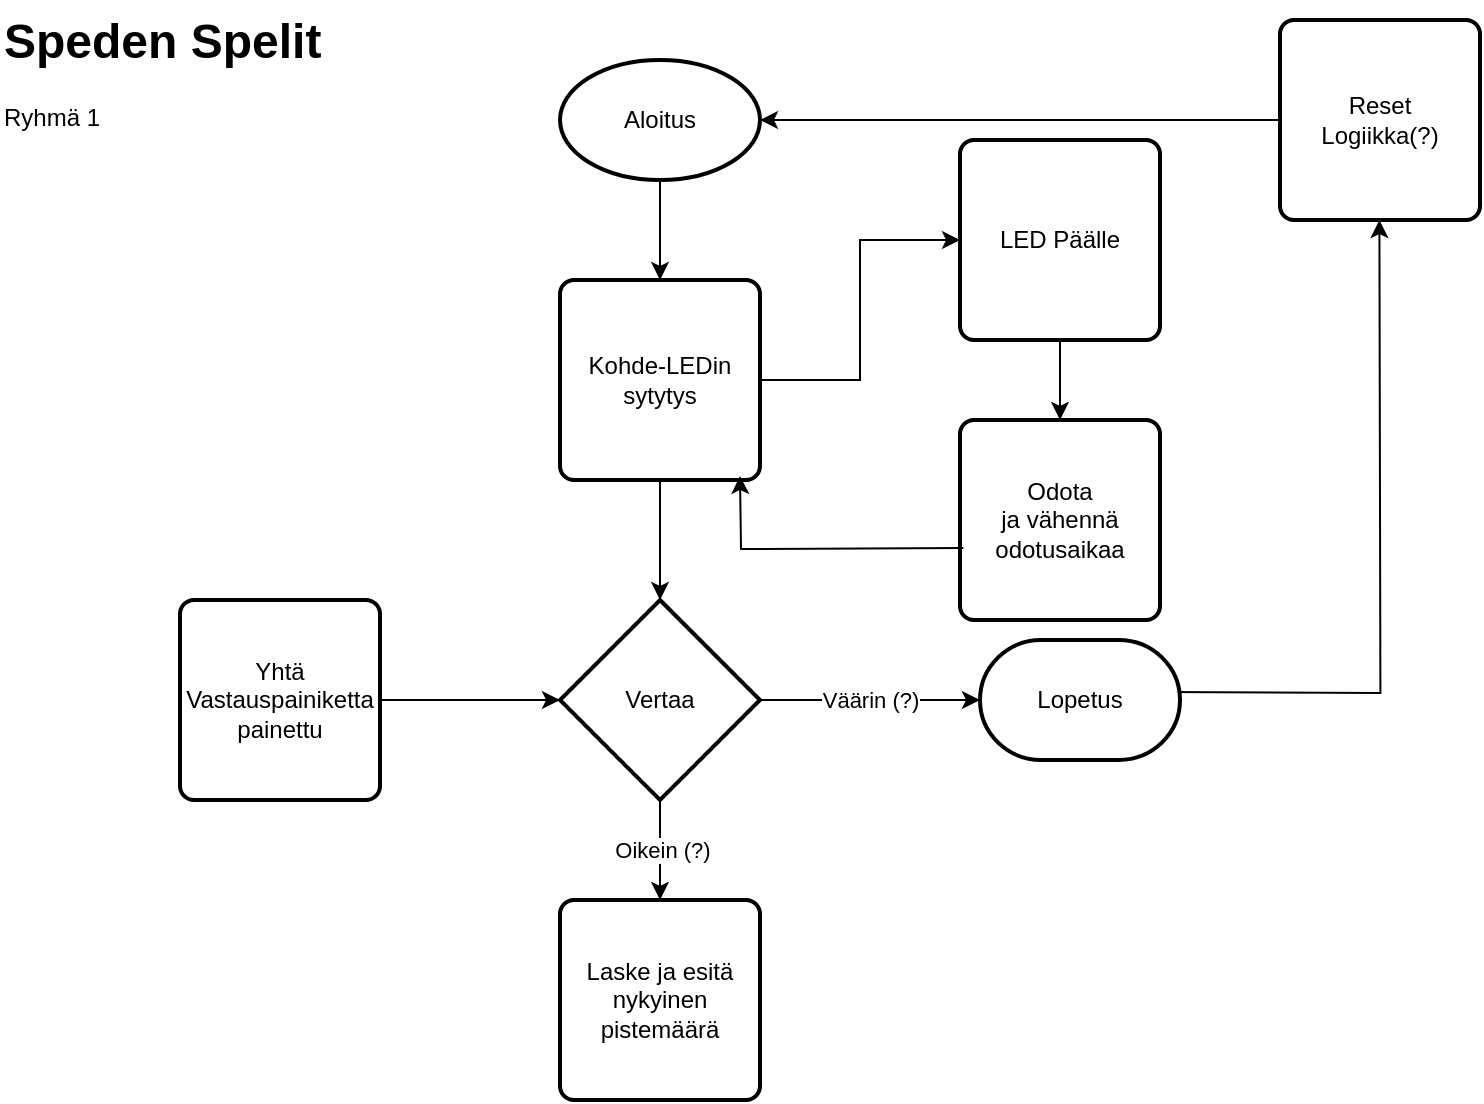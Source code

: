 <mxfile version="24.7.16">
  <diagram name="Page-1" id="LNkP2DhkYTBUMdGbB9Hj">
    <mxGraphModel dx="1203" dy="543" grid="1" gridSize="10" guides="1" tooltips="1" connect="1" arrows="1" fold="1" page="1" pageScale="1" pageWidth="827" pageHeight="1169" math="0" shadow="0">
      <root>
        <mxCell id="0" />
        <mxCell id="1" parent="0" />
        <mxCell id="wXUs5NrSjvULmvZoKJhY-1" value="" style="edgeStyle=orthogonalEdgeStyle;rounded=0;orthogonalLoop=1;jettySize=auto;html=1;" parent="1" source="wXUs5NrSjvULmvZoKJhY-2" target="wXUs5NrSjvULmvZoKJhY-5" edge="1">
          <mxGeometry relative="1" as="geometry" />
        </mxCell>
        <mxCell id="wXUs5NrSjvULmvZoKJhY-2" value="Aloitus" style="strokeWidth=2;html=1;shape=mxgraph.flowchart.start_1;whiteSpace=wrap;" parent="1" vertex="1">
          <mxGeometry x="300" y="30" width="100" height="60" as="geometry" />
        </mxCell>
        <mxCell id="wXUs5NrSjvULmvZoKJhY-3" style="edgeStyle=orthogonalEdgeStyle;rounded=0;orthogonalLoop=1;jettySize=auto;html=1;" parent="1" source="wXUs5NrSjvULmvZoKJhY-5" target="wXUs5NrSjvULmvZoKJhY-7" edge="1">
          <mxGeometry relative="1" as="geometry">
            <mxPoint x="350" y="320" as="targetPoint" />
          </mxGeometry>
        </mxCell>
        <mxCell id="wXUs5NrSjvULmvZoKJhY-4" style="edgeStyle=orthogonalEdgeStyle;rounded=0;orthogonalLoop=1;jettySize=auto;html=1;entryX=0.5;entryY=0;entryDx=0;entryDy=0;" parent="1" source="wXUs5NrSjvULmvZoKJhY-5" edge="1">
          <mxGeometry relative="1" as="geometry">
            <mxPoint x="350" y="300" as="targetPoint" />
          </mxGeometry>
        </mxCell>
        <mxCell id="wXUs5NrSjvULmvZoKJhY-5" value="Kohde-LEDin&lt;br&gt;sytytys" style="rounded=1;whiteSpace=wrap;html=1;absoluteArcSize=1;arcSize=14;strokeWidth=2;" parent="1" vertex="1">
          <mxGeometry x="300" y="140" width="100" height="100" as="geometry" />
        </mxCell>
        <mxCell id="wXUs5NrSjvULmvZoKJhY-6" value="" style="edgeStyle=orthogonalEdgeStyle;rounded=0;orthogonalLoop=1;jettySize=auto;html=1;" parent="1" source="wXUs5NrSjvULmvZoKJhY-7" target="wXUs5NrSjvULmvZoKJhY-19" edge="1">
          <mxGeometry relative="1" as="geometry" />
        </mxCell>
        <mxCell id="wXUs5NrSjvULmvZoKJhY-7" value="LED Päälle" style="rounded=1;whiteSpace=wrap;html=1;absoluteArcSize=1;arcSize=14;strokeWidth=2;" parent="1" vertex="1">
          <mxGeometry x="500" y="70" width="100" height="100" as="geometry" />
        </mxCell>
        <mxCell id="wXUs5NrSjvULmvZoKJhY-8" value="" style="edgeStyle=orthogonalEdgeStyle;rounded=0;orthogonalLoop=1;jettySize=auto;html=1;" parent="1" source="wXUs5NrSjvULmvZoKJhY-9" target="wXUs5NrSjvULmvZoKJhY-13" edge="1">
          <mxGeometry relative="1" as="geometry" />
        </mxCell>
        <mxCell id="wXUs5NrSjvULmvZoKJhY-9" value="Yhtä Vastauspainiketta&lt;br&gt;painettu" style="rounded=1;whiteSpace=wrap;html=1;absoluteArcSize=1;arcSize=14;strokeWidth=2;" parent="1" vertex="1">
          <mxGeometry x="110" y="300" width="100" height="100" as="geometry" />
        </mxCell>
        <mxCell id="wXUs5NrSjvULmvZoKJhY-10" value="Väärin (?)" style="edgeStyle=orthogonalEdgeStyle;rounded=0;orthogonalLoop=1;jettySize=auto;html=1;" parent="1" source="wXUs5NrSjvULmvZoKJhY-13" target="wXUs5NrSjvULmvZoKJhY-16" edge="1">
          <mxGeometry relative="1" as="geometry" />
        </mxCell>
        <mxCell id="wXUs5NrSjvULmvZoKJhY-11" value="" style="edgeStyle=orthogonalEdgeStyle;rounded=0;orthogonalLoop=1;jettySize=auto;html=1;" parent="1" source="wXUs5NrSjvULmvZoKJhY-13" target="wXUs5NrSjvULmvZoKJhY-14" edge="1">
          <mxGeometry relative="1" as="geometry" />
        </mxCell>
        <mxCell id="wXUs5NrSjvULmvZoKJhY-12" value="Oikein (?)" style="edgeLabel;html=1;align=center;verticalAlign=middle;resizable=0;points=[];" parent="wXUs5NrSjvULmvZoKJhY-11" vertex="1" connectable="0">
          <mxGeometry y="1" relative="1" as="geometry">
            <mxPoint as="offset" />
          </mxGeometry>
        </mxCell>
        <mxCell id="wXUs5NrSjvULmvZoKJhY-13" value="Vertaa" style="strokeWidth=2;html=1;shape=mxgraph.flowchart.decision;whiteSpace=wrap;" parent="1" vertex="1">
          <mxGeometry x="300" y="300" width="100" height="100" as="geometry" />
        </mxCell>
        <mxCell id="wXUs5NrSjvULmvZoKJhY-14" value="Laske ja esitä nykyinen pistemäärä" style="rounded=1;whiteSpace=wrap;html=1;absoluteArcSize=1;arcSize=14;strokeWidth=2;" parent="1" vertex="1">
          <mxGeometry x="300" y="450" width="100" height="100" as="geometry" />
        </mxCell>
        <mxCell id="wXUs5NrSjvULmvZoKJhY-15" style="edgeStyle=orthogonalEdgeStyle;rounded=0;orthogonalLoop=1;jettySize=auto;html=1;entryX=0.577;entryY=1.04;entryDx=0;entryDy=0;entryPerimeter=0;" parent="1" edge="1">
          <mxGeometry relative="1" as="geometry">
            <mxPoint x="709.7" y="110" as="targetPoint" />
            <mxPoint x="602" y="346" as="sourcePoint" />
          </mxGeometry>
        </mxCell>
        <mxCell id="wXUs5NrSjvULmvZoKJhY-16" value="Lopetus" style="strokeWidth=2;html=1;shape=mxgraph.flowchart.terminator;whiteSpace=wrap;" parent="1" vertex="1">
          <mxGeometry x="510" y="320" width="100" height="60" as="geometry" />
        </mxCell>
        <mxCell id="wXUs5NrSjvULmvZoKJhY-17" style="edgeStyle=orthogonalEdgeStyle;rounded=0;orthogonalLoop=1;jettySize=auto;html=1;" parent="1" source="wXUs5NrSjvULmvZoKJhY-18" target="wXUs5NrSjvULmvZoKJhY-2" edge="1">
          <mxGeometry relative="1" as="geometry" />
        </mxCell>
        <mxCell id="wXUs5NrSjvULmvZoKJhY-18" value="&lt;div&gt;Reset&lt;/div&gt;&lt;div&gt;Logiikka(?)&lt;/div&gt;" style="rounded=1;whiteSpace=wrap;html=1;absoluteArcSize=1;arcSize=14;strokeWidth=2;" parent="1" vertex="1">
          <mxGeometry x="660" y="10" width="100" height="100" as="geometry" />
        </mxCell>
        <mxCell id="wXUs5NrSjvULmvZoKJhY-19" value="Odota&lt;br&gt;ja vähennä odotusaikaa" style="rounded=1;whiteSpace=wrap;html=1;absoluteArcSize=1;arcSize=14;strokeWidth=2;" parent="1" vertex="1">
          <mxGeometry x="500" y="210" width="100" height="100" as="geometry" />
        </mxCell>
        <mxCell id="wXUs5NrSjvULmvZoKJhY-20" value="&lt;h1 style=&quot;margin-top: 0px;&quot;&gt;Speden Spelit&lt;/h1&gt;&lt;div&gt;Ryhmä 1&lt;/div&gt;" style="text;html=1;whiteSpace=wrap;overflow=hidden;rounded=0;" parent="1" vertex="1">
          <mxGeometry x="20" width="180" height="120" as="geometry" />
        </mxCell>
        <mxCell id="wXUs5NrSjvULmvZoKJhY-21" style="edgeStyle=orthogonalEdgeStyle;rounded=0;orthogonalLoop=1;jettySize=auto;html=1;exitX=0.017;exitY=0.64;exitDx=0;exitDy=0;exitPerimeter=0;" parent="1" edge="1">
          <mxGeometry relative="1" as="geometry">
            <mxPoint x="501.7" y="274" as="sourcePoint" />
            <mxPoint x="390" y="238" as="targetPoint" />
          </mxGeometry>
        </mxCell>
      </root>
    </mxGraphModel>
  </diagram>
</mxfile>
